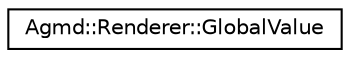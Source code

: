 digraph "Graphical Class Hierarchy"
{
  edge [fontname="Helvetica",fontsize="10",labelfontname="Helvetica",labelfontsize="10"];
  node [fontname="Helvetica",fontsize="10",shape=record];
  rankdir="LR";
  Node1 [label="Agmd::Renderer::GlobalValue",height=0.2,width=0.4,color="black", fillcolor="white", style="filled",URL="$struct_agmd_1_1_renderer_1_1_global_value.html"];
}

